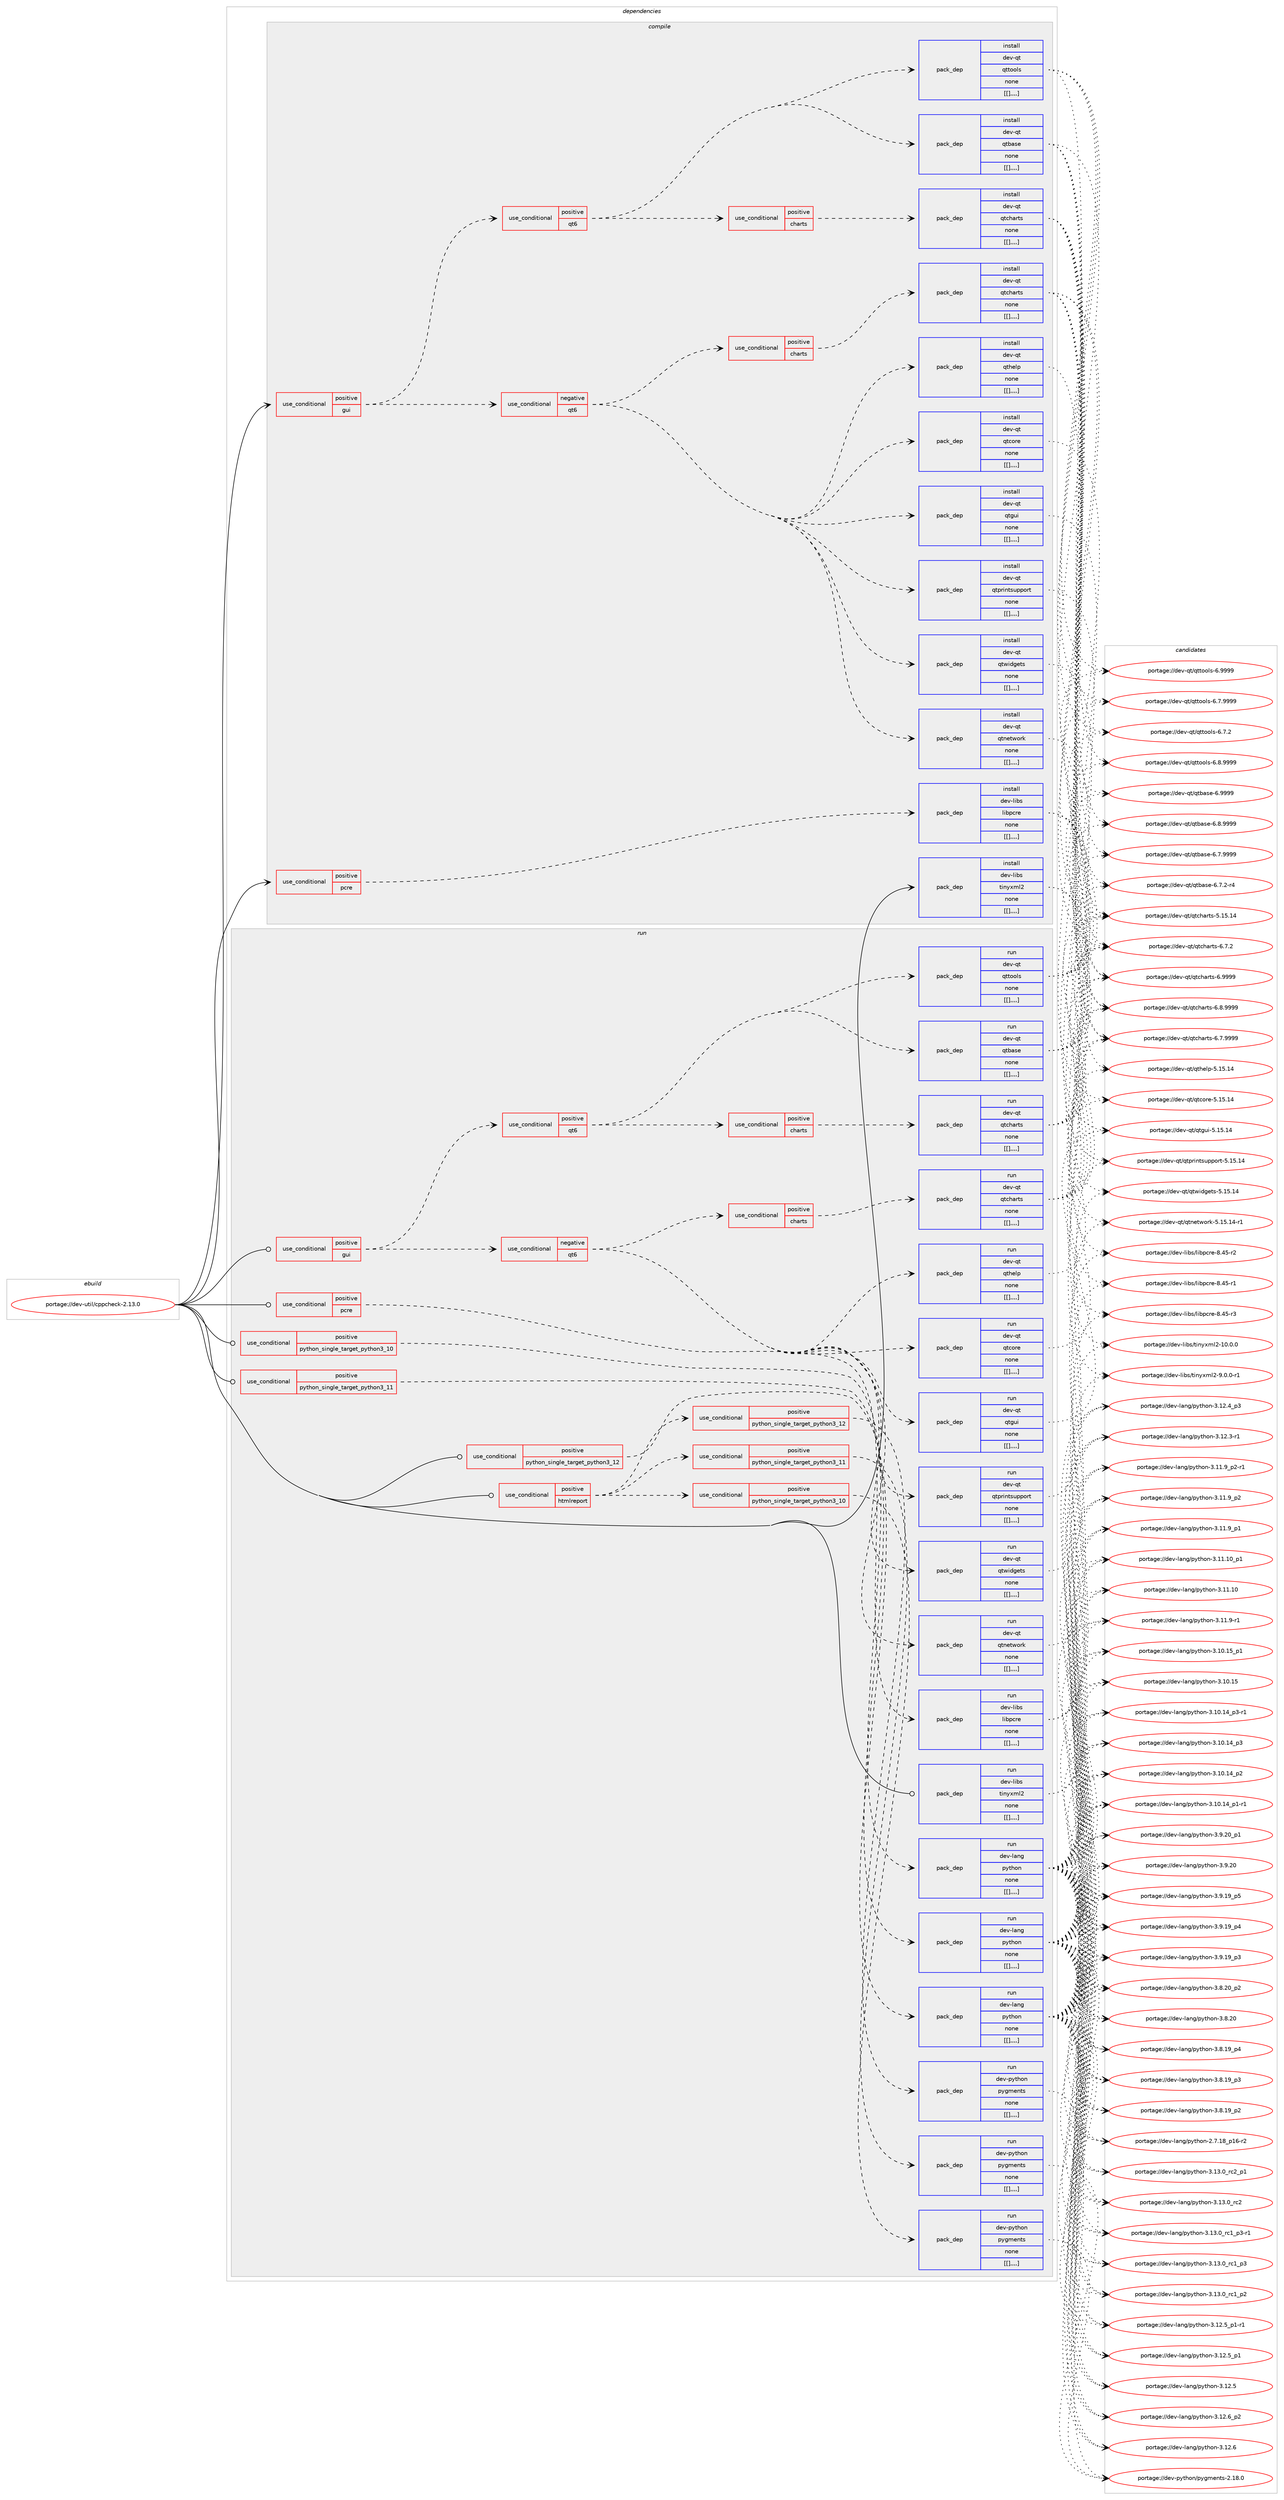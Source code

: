 digraph prolog {

# *************
# Graph options
# *************

newrank=true;
concentrate=true;
compound=true;
graph [rankdir=LR,fontname=Helvetica,fontsize=10,ranksep=1.5];#, ranksep=2.5, nodesep=0.2];
edge  [arrowhead=vee];
node  [fontname=Helvetica,fontsize=10];

# **********
# The ebuild
# **********

subgraph cluster_leftcol {
color=gray;
label=<<i>ebuild</i>>;
id [label="portage://dev-util/cppcheck-2.13.0", color=red, width=4, href="../dev-util/cppcheck-2.13.0.svg"];
}

# ****************
# The dependencies
# ****************

subgraph cluster_midcol {
color=gray;
label=<<i>dependencies</i>>;
subgraph cluster_compile {
fillcolor="#eeeeee";
style=filled;
label=<<i>compile</i>>;
subgraph cond62156 {
dependency217420 [label=<<TABLE BORDER="0" CELLBORDER="1" CELLSPACING="0" CELLPADDING="4"><TR><TD ROWSPAN="3" CELLPADDING="10">use_conditional</TD></TR><TR><TD>positive</TD></TR><TR><TD>gui</TD></TR></TABLE>>, shape=none, color=red];
subgraph cond62157 {
dependency217421 [label=<<TABLE BORDER="0" CELLBORDER="1" CELLSPACING="0" CELLPADDING="4"><TR><TD ROWSPAN="3" CELLPADDING="10">use_conditional</TD></TR><TR><TD>positive</TD></TR><TR><TD>qt6</TD></TR></TABLE>>, shape=none, color=red];
subgraph pack153865 {
dependency217422 [label=<<TABLE BORDER="0" CELLBORDER="1" CELLSPACING="0" CELLPADDING="4" WIDTH="220"><TR><TD ROWSPAN="6" CELLPADDING="30">pack_dep</TD></TR><TR><TD WIDTH="110">install</TD></TR><TR><TD>dev-qt</TD></TR><TR><TD>qtbase</TD></TR><TR><TD>none</TD></TR><TR><TD>[[],,,,]</TD></TR></TABLE>>, shape=none, color=blue];
}
dependency217421:e -> dependency217422:w [weight=20,style="dashed",arrowhead="vee"];
subgraph pack153866 {
dependency217423 [label=<<TABLE BORDER="0" CELLBORDER="1" CELLSPACING="0" CELLPADDING="4" WIDTH="220"><TR><TD ROWSPAN="6" CELLPADDING="30">pack_dep</TD></TR><TR><TD WIDTH="110">install</TD></TR><TR><TD>dev-qt</TD></TR><TR><TD>qttools</TD></TR><TR><TD>none</TD></TR><TR><TD>[[],,,,]</TD></TR></TABLE>>, shape=none, color=blue];
}
dependency217421:e -> dependency217423:w [weight=20,style="dashed",arrowhead="vee"];
subgraph cond62158 {
dependency217424 [label=<<TABLE BORDER="0" CELLBORDER="1" CELLSPACING="0" CELLPADDING="4"><TR><TD ROWSPAN="3" CELLPADDING="10">use_conditional</TD></TR><TR><TD>positive</TD></TR><TR><TD>charts</TD></TR></TABLE>>, shape=none, color=red];
subgraph pack153867 {
dependency217425 [label=<<TABLE BORDER="0" CELLBORDER="1" CELLSPACING="0" CELLPADDING="4" WIDTH="220"><TR><TD ROWSPAN="6" CELLPADDING="30">pack_dep</TD></TR><TR><TD WIDTH="110">install</TD></TR><TR><TD>dev-qt</TD></TR><TR><TD>qtcharts</TD></TR><TR><TD>none</TD></TR><TR><TD>[[],,,,]</TD></TR></TABLE>>, shape=none, color=blue];
}
dependency217424:e -> dependency217425:w [weight=20,style="dashed",arrowhead="vee"];
}
dependency217421:e -> dependency217424:w [weight=20,style="dashed",arrowhead="vee"];
}
dependency217420:e -> dependency217421:w [weight=20,style="dashed",arrowhead="vee"];
subgraph cond62159 {
dependency217426 [label=<<TABLE BORDER="0" CELLBORDER="1" CELLSPACING="0" CELLPADDING="4"><TR><TD ROWSPAN="3" CELLPADDING="10">use_conditional</TD></TR><TR><TD>negative</TD></TR><TR><TD>qt6</TD></TR></TABLE>>, shape=none, color=red];
subgraph pack153868 {
dependency217427 [label=<<TABLE BORDER="0" CELLBORDER="1" CELLSPACING="0" CELLPADDING="4" WIDTH="220"><TR><TD ROWSPAN="6" CELLPADDING="30">pack_dep</TD></TR><TR><TD WIDTH="110">install</TD></TR><TR><TD>dev-qt</TD></TR><TR><TD>qtcore</TD></TR><TR><TD>none</TD></TR><TR><TD>[[],,,,]</TD></TR></TABLE>>, shape=none, color=blue];
}
dependency217426:e -> dependency217427:w [weight=20,style="dashed",arrowhead="vee"];
subgraph pack153869 {
dependency217428 [label=<<TABLE BORDER="0" CELLBORDER="1" CELLSPACING="0" CELLPADDING="4" WIDTH="220"><TR><TD ROWSPAN="6" CELLPADDING="30">pack_dep</TD></TR><TR><TD WIDTH="110">install</TD></TR><TR><TD>dev-qt</TD></TR><TR><TD>qtgui</TD></TR><TR><TD>none</TD></TR><TR><TD>[[],,,,]</TD></TR></TABLE>>, shape=none, color=blue];
}
dependency217426:e -> dependency217428:w [weight=20,style="dashed",arrowhead="vee"];
subgraph pack153870 {
dependency217429 [label=<<TABLE BORDER="0" CELLBORDER="1" CELLSPACING="0" CELLPADDING="4" WIDTH="220"><TR><TD ROWSPAN="6" CELLPADDING="30">pack_dep</TD></TR><TR><TD WIDTH="110">install</TD></TR><TR><TD>dev-qt</TD></TR><TR><TD>qthelp</TD></TR><TR><TD>none</TD></TR><TR><TD>[[],,,,]</TD></TR></TABLE>>, shape=none, color=blue];
}
dependency217426:e -> dependency217429:w [weight=20,style="dashed",arrowhead="vee"];
subgraph pack153871 {
dependency217430 [label=<<TABLE BORDER="0" CELLBORDER="1" CELLSPACING="0" CELLPADDING="4" WIDTH="220"><TR><TD ROWSPAN="6" CELLPADDING="30">pack_dep</TD></TR><TR><TD WIDTH="110">install</TD></TR><TR><TD>dev-qt</TD></TR><TR><TD>qtnetwork</TD></TR><TR><TD>none</TD></TR><TR><TD>[[],,,,]</TD></TR></TABLE>>, shape=none, color=blue];
}
dependency217426:e -> dependency217430:w [weight=20,style="dashed",arrowhead="vee"];
subgraph pack153872 {
dependency217431 [label=<<TABLE BORDER="0" CELLBORDER="1" CELLSPACING="0" CELLPADDING="4" WIDTH="220"><TR><TD ROWSPAN="6" CELLPADDING="30">pack_dep</TD></TR><TR><TD WIDTH="110">install</TD></TR><TR><TD>dev-qt</TD></TR><TR><TD>qtprintsupport</TD></TR><TR><TD>none</TD></TR><TR><TD>[[],,,,]</TD></TR></TABLE>>, shape=none, color=blue];
}
dependency217426:e -> dependency217431:w [weight=20,style="dashed",arrowhead="vee"];
subgraph pack153873 {
dependency217432 [label=<<TABLE BORDER="0" CELLBORDER="1" CELLSPACING="0" CELLPADDING="4" WIDTH="220"><TR><TD ROWSPAN="6" CELLPADDING="30">pack_dep</TD></TR><TR><TD WIDTH="110">install</TD></TR><TR><TD>dev-qt</TD></TR><TR><TD>qtwidgets</TD></TR><TR><TD>none</TD></TR><TR><TD>[[],,,,]</TD></TR></TABLE>>, shape=none, color=blue];
}
dependency217426:e -> dependency217432:w [weight=20,style="dashed",arrowhead="vee"];
subgraph cond62160 {
dependency217433 [label=<<TABLE BORDER="0" CELLBORDER="1" CELLSPACING="0" CELLPADDING="4"><TR><TD ROWSPAN="3" CELLPADDING="10">use_conditional</TD></TR><TR><TD>positive</TD></TR><TR><TD>charts</TD></TR></TABLE>>, shape=none, color=red];
subgraph pack153874 {
dependency217434 [label=<<TABLE BORDER="0" CELLBORDER="1" CELLSPACING="0" CELLPADDING="4" WIDTH="220"><TR><TD ROWSPAN="6" CELLPADDING="30">pack_dep</TD></TR><TR><TD WIDTH="110">install</TD></TR><TR><TD>dev-qt</TD></TR><TR><TD>qtcharts</TD></TR><TR><TD>none</TD></TR><TR><TD>[[],,,,]</TD></TR></TABLE>>, shape=none, color=blue];
}
dependency217433:e -> dependency217434:w [weight=20,style="dashed",arrowhead="vee"];
}
dependency217426:e -> dependency217433:w [weight=20,style="dashed",arrowhead="vee"];
}
dependency217420:e -> dependency217426:w [weight=20,style="dashed",arrowhead="vee"];
}
id:e -> dependency217420:w [weight=20,style="solid",arrowhead="vee"];
subgraph cond62161 {
dependency217435 [label=<<TABLE BORDER="0" CELLBORDER="1" CELLSPACING="0" CELLPADDING="4"><TR><TD ROWSPAN="3" CELLPADDING="10">use_conditional</TD></TR><TR><TD>positive</TD></TR><TR><TD>pcre</TD></TR></TABLE>>, shape=none, color=red];
subgraph pack153875 {
dependency217436 [label=<<TABLE BORDER="0" CELLBORDER="1" CELLSPACING="0" CELLPADDING="4" WIDTH="220"><TR><TD ROWSPAN="6" CELLPADDING="30">pack_dep</TD></TR><TR><TD WIDTH="110">install</TD></TR><TR><TD>dev-libs</TD></TR><TR><TD>libpcre</TD></TR><TR><TD>none</TD></TR><TR><TD>[[],,,,]</TD></TR></TABLE>>, shape=none, color=blue];
}
dependency217435:e -> dependency217436:w [weight=20,style="dashed",arrowhead="vee"];
}
id:e -> dependency217435:w [weight=20,style="solid",arrowhead="vee"];
subgraph pack153876 {
dependency217437 [label=<<TABLE BORDER="0" CELLBORDER="1" CELLSPACING="0" CELLPADDING="4" WIDTH="220"><TR><TD ROWSPAN="6" CELLPADDING="30">pack_dep</TD></TR><TR><TD WIDTH="110">install</TD></TR><TR><TD>dev-libs</TD></TR><TR><TD>tinyxml2</TD></TR><TR><TD>none</TD></TR><TR><TD>[[],,,,]</TD></TR></TABLE>>, shape=none, color=blue];
}
id:e -> dependency217437:w [weight=20,style="solid",arrowhead="vee"];
}
subgraph cluster_compileandrun {
fillcolor="#eeeeee";
style=filled;
label=<<i>compile and run</i>>;
}
subgraph cluster_run {
fillcolor="#eeeeee";
style=filled;
label=<<i>run</i>>;
subgraph cond62162 {
dependency217438 [label=<<TABLE BORDER="0" CELLBORDER="1" CELLSPACING="0" CELLPADDING="4"><TR><TD ROWSPAN="3" CELLPADDING="10">use_conditional</TD></TR><TR><TD>positive</TD></TR><TR><TD>gui</TD></TR></TABLE>>, shape=none, color=red];
subgraph cond62163 {
dependency217439 [label=<<TABLE BORDER="0" CELLBORDER="1" CELLSPACING="0" CELLPADDING="4"><TR><TD ROWSPAN="3" CELLPADDING="10">use_conditional</TD></TR><TR><TD>positive</TD></TR><TR><TD>qt6</TD></TR></TABLE>>, shape=none, color=red];
subgraph pack153877 {
dependency217440 [label=<<TABLE BORDER="0" CELLBORDER="1" CELLSPACING="0" CELLPADDING="4" WIDTH="220"><TR><TD ROWSPAN="6" CELLPADDING="30">pack_dep</TD></TR><TR><TD WIDTH="110">run</TD></TR><TR><TD>dev-qt</TD></TR><TR><TD>qtbase</TD></TR><TR><TD>none</TD></TR><TR><TD>[[],,,,]</TD></TR></TABLE>>, shape=none, color=blue];
}
dependency217439:e -> dependency217440:w [weight=20,style="dashed",arrowhead="vee"];
subgraph pack153878 {
dependency217441 [label=<<TABLE BORDER="0" CELLBORDER="1" CELLSPACING="0" CELLPADDING="4" WIDTH="220"><TR><TD ROWSPAN="6" CELLPADDING="30">pack_dep</TD></TR><TR><TD WIDTH="110">run</TD></TR><TR><TD>dev-qt</TD></TR><TR><TD>qttools</TD></TR><TR><TD>none</TD></TR><TR><TD>[[],,,,]</TD></TR></TABLE>>, shape=none, color=blue];
}
dependency217439:e -> dependency217441:w [weight=20,style="dashed",arrowhead="vee"];
subgraph cond62164 {
dependency217442 [label=<<TABLE BORDER="0" CELLBORDER="1" CELLSPACING="0" CELLPADDING="4"><TR><TD ROWSPAN="3" CELLPADDING="10">use_conditional</TD></TR><TR><TD>positive</TD></TR><TR><TD>charts</TD></TR></TABLE>>, shape=none, color=red];
subgraph pack153879 {
dependency217443 [label=<<TABLE BORDER="0" CELLBORDER="1" CELLSPACING="0" CELLPADDING="4" WIDTH="220"><TR><TD ROWSPAN="6" CELLPADDING="30">pack_dep</TD></TR><TR><TD WIDTH="110">run</TD></TR><TR><TD>dev-qt</TD></TR><TR><TD>qtcharts</TD></TR><TR><TD>none</TD></TR><TR><TD>[[],,,,]</TD></TR></TABLE>>, shape=none, color=blue];
}
dependency217442:e -> dependency217443:w [weight=20,style="dashed",arrowhead="vee"];
}
dependency217439:e -> dependency217442:w [weight=20,style="dashed",arrowhead="vee"];
}
dependency217438:e -> dependency217439:w [weight=20,style="dashed",arrowhead="vee"];
subgraph cond62165 {
dependency217444 [label=<<TABLE BORDER="0" CELLBORDER="1" CELLSPACING="0" CELLPADDING="4"><TR><TD ROWSPAN="3" CELLPADDING="10">use_conditional</TD></TR><TR><TD>negative</TD></TR><TR><TD>qt6</TD></TR></TABLE>>, shape=none, color=red];
subgraph pack153880 {
dependency217445 [label=<<TABLE BORDER="0" CELLBORDER="1" CELLSPACING="0" CELLPADDING="4" WIDTH="220"><TR><TD ROWSPAN="6" CELLPADDING="30">pack_dep</TD></TR><TR><TD WIDTH="110">run</TD></TR><TR><TD>dev-qt</TD></TR><TR><TD>qtcore</TD></TR><TR><TD>none</TD></TR><TR><TD>[[],,,,]</TD></TR></TABLE>>, shape=none, color=blue];
}
dependency217444:e -> dependency217445:w [weight=20,style="dashed",arrowhead="vee"];
subgraph pack153881 {
dependency217446 [label=<<TABLE BORDER="0" CELLBORDER="1" CELLSPACING="0" CELLPADDING="4" WIDTH="220"><TR><TD ROWSPAN="6" CELLPADDING="30">pack_dep</TD></TR><TR><TD WIDTH="110">run</TD></TR><TR><TD>dev-qt</TD></TR><TR><TD>qtgui</TD></TR><TR><TD>none</TD></TR><TR><TD>[[],,,,]</TD></TR></TABLE>>, shape=none, color=blue];
}
dependency217444:e -> dependency217446:w [weight=20,style="dashed",arrowhead="vee"];
subgraph pack153882 {
dependency217447 [label=<<TABLE BORDER="0" CELLBORDER="1" CELLSPACING="0" CELLPADDING="4" WIDTH="220"><TR><TD ROWSPAN="6" CELLPADDING="30">pack_dep</TD></TR><TR><TD WIDTH="110">run</TD></TR><TR><TD>dev-qt</TD></TR><TR><TD>qthelp</TD></TR><TR><TD>none</TD></TR><TR><TD>[[],,,,]</TD></TR></TABLE>>, shape=none, color=blue];
}
dependency217444:e -> dependency217447:w [weight=20,style="dashed",arrowhead="vee"];
subgraph pack153883 {
dependency217448 [label=<<TABLE BORDER="0" CELLBORDER="1" CELLSPACING="0" CELLPADDING="4" WIDTH="220"><TR><TD ROWSPAN="6" CELLPADDING="30">pack_dep</TD></TR><TR><TD WIDTH="110">run</TD></TR><TR><TD>dev-qt</TD></TR><TR><TD>qtnetwork</TD></TR><TR><TD>none</TD></TR><TR><TD>[[],,,,]</TD></TR></TABLE>>, shape=none, color=blue];
}
dependency217444:e -> dependency217448:w [weight=20,style="dashed",arrowhead="vee"];
subgraph pack153884 {
dependency217449 [label=<<TABLE BORDER="0" CELLBORDER="1" CELLSPACING="0" CELLPADDING="4" WIDTH="220"><TR><TD ROWSPAN="6" CELLPADDING="30">pack_dep</TD></TR><TR><TD WIDTH="110">run</TD></TR><TR><TD>dev-qt</TD></TR><TR><TD>qtprintsupport</TD></TR><TR><TD>none</TD></TR><TR><TD>[[],,,,]</TD></TR></TABLE>>, shape=none, color=blue];
}
dependency217444:e -> dependency217449:w [weight=20,style="dashed",arrowhead="vee"];
subgraph pack153885 {
dependency217450 [label=<<TABLE BORDER="0" CELLBORDER="1" CELLSPACING="0" CELLPADDING="4" WIDTH="220"><TR><TD ROWSPAN="6" CELLPADDING="30">pack_dep</TD></TR><TR><TD WIDTH="110">run</TD></TR><TR><TD>dev-qt</TD></TR><TR><TD>qtwidgets</TD></TR><TR><TD>none</TD></TR><TR><TD>[[],,,,]</TD></TR></TABLE>>, shape=none, color=blue];
}
dependency217444:e -> dependency217450:w [weight=20,style="dashed",arrowhead="vee"];
subgraph cond62166 {
dependency217451 [label=<<TABLE BORDER="0" CELLBORDER="1" CELLSPACING="0" CELLPADDING="4"><TR><TD ROWSPAN="3" CELLPADDING="10">use_conditional</TD></TR><TR><TD>positive</TD></TR><TR><TD>charts</TD></TR></TABLE>>, shape=none, color=red];
subgraph pack153886 {
dependency217452 [label=<<TABLE BORDER="0" CELLBORDER="1" CELLSPACING="0" CELLPADDING="4" WIDTH="220"><TR><TD ROWSPAN="6" CELLPADDING="30">pack_dep</TD></TR><TR><TD WIDTH="110">run</TD></TR><TR><TD>dev-qt</TD></TR><TR><TD>qtcharts</TD></TR><TR><TD>none</TD></TR><TR><TD>[[],,,,]</TD></TR></TABLE>>, shape=none, color=blue];
}
dependency217451:e -> dependency217452:w [weight=20,style="dashed",arrowhead="vee"];
}
dependency217444:e -> dependency217451:w [weight=20,style="dashed",arrowhead="vee"];
}
dependency217438:e -> dependency217444:w [weight=20,style="dashed",arrowhead="vee"];
}
id:e -> dependency217438:w [weight=20,style="solid",arrowhead="odot"];
subgraph cond62167 {
dependency217453 [label=<<TABLE BORDER="0" CELLBORDER="1" CELLSPACING="0" CELLPADDING="4"><TR><TD ROWSPAN="3" CELLPADDING="10">use_conditional</TD></TR><TR><TD>positive</TD></TR><TR><TD>htmlreport</TD></TR></TABLE>>, shape=none, color=red];
subgraph cond62168 {
dependency217454 [label=<<TABLE BORDER="0" CELLBORDER="1" CELLSPACING="0" CELLPADDING="4"><TR><TD ROWSPAN="3" CELLPADDING="10">use_conditional</TD></TR><TR><TD>positive</TD></TR><TR><TD>python_single_target_python3_10</TD></TR></TABLE>>, shape=none, color=red];
subgraph pack153887 {
dependency217455 [label=<<TABLE BORDER="0" CELLBORDER="1" CELLSPACING="0" CELLPADDING="4" WIDTH="220"><TR><TD ROWSPAN="6" CELLPADDING="30">pack_dep</TD></TR><TR><TD WIDTH="110">run</TD></TR><TR><TD>dev-python</TD></TR><TR><TD>pygments</TD></TR><TR><TD>none</TD></TR><TR><TD>[[],,,,]</TD></TR></TABLE>>, shape=none, color=blue];
}
dependency217454:e -> dependency217455:w [weight=20,style="dashed",arrowhead="vee"];
}
dependency217453:e -> dependency217454:w [weight=20,style="dashed",arrowhead="vee"];
subgraph cond62169 {
dependency217456 [label=<<TABLE BORDER="0" CELLBORDER="1" CELLSPACING="0" CELLPADDING="4"><TR><TD ROWSPAN="3" CELLPADDING="10">use_conditional</TD></TR><TR><TD>positive</TD></TR><TR><TD>python_single_target_python3_11</TD></TR></TABLE>>, shape=none, color=red];
subgraph pack153888 {
dependency217457 [label=<<TABLE BORDER="0" CELLBORDER="1" CELLSPACING="0" CELLPADDING="4" WIDTH="220"><TR><TD ROWSPAN="6" CELLPADDING="30">pack_dep</TD></TR><TR><TD WIDTH="110">run</TD></TR><TR><TD>dev-python</TD></TR><TR><TD>pygments</TD></TR><TR><TD>none</TD></TR><TR><TD>[[],,,,]</TD></TR></TABLE>>, shape=none, color=blue];
}
dependency217456:e -> dependency217457:w [weight=20,style="dashed",arrowhead="vee"];
}
dependency217453:e -> dependency217456:w [weight=20,style="dashed",arrowhead="vee"];
subgraph cond62170 {
dependency217458 [label=<<TABLE BORDER="0" CELLBORDER="1" CELLSPACING="0" CELLPADDING="4"><TR><TD ROWSPAN="3" CELLPADDING="10">use_conditional</TD></TR><TR><TD>positive</TD></TR><TR><TD>python_single_target_python3_12</TD></TR></TABLE>>, shape=none, color=red];
subgraph pack153889 {
dependency217459 [label=<<TABLE BORDER="0" CELLBORDER="1" CELLSPACING="0" CELLPADDING="4" WIDTH="220"><TR><TD ROWSPAN="6" CELLPADDING="30">pack_dep</TD></TR><TR><TD WIDTH="110">run</TD></TR><TR><TD>dev-python</TD></TR><TR><TD>pygments</TD></TR><TR><TD>none</TD></TR><TR><TD>[[],,,,]</TD></TR></TABLE>>, shape=none, color=blue];
}
dependency217458:e -> dependency217459:w [weight=20,style="dashed",arrowhead="vee"];
}
dependency217453:e -> dependency217458:w [weight=20,style="dashed",arrowhead="vee"];
}
id:e -> dependency217453:w [weight=20,style="solid",arrowhead="odot"];
subgraph cond62171 {
dependency217460 [label=<<TABLE BORDER="0" CELLBORDER="1" CELLSPACING="0" CELLPADDING="4"><TR><TD ROWSPAN="3" CELLPADDING="10">use_conditional</TD></TR><TR><TD>positive</TD></TR><TR><TD>pcre</TD></TR></TABLE>>, shape=none, color=red];
subgraph pack153890 {
dependency217461 [label=<<TABLE BORDER="0" CELLBORDER="1" CELLSPACING="0" CELLPADDING="4" WIDTH="220"><TR><TD ROWSPAN="6" CELLPADDING="30">pack_dep</TD></TR><TR><TD WIDTH="110">run</TD></TR><TR><TD>dev-libs</TD></TR><TR><TD>libpcre</TD></TR><TR><TD>none</TD></TR><TR><TD>[[],,,,]</TD></TR></TABLE>>, shape=none, color=blue];
}
dependency217460:e -> dependency217461:w [weight=20,style="dashed",arrowhead="vee"];
}
id:e -> dependency217460:w [weight=20,style="solid",arrowhead="odot"];
subgraph cond62172 {
dependency217462 [label=<<TABLE BORDER="0" CELLBORDER="1" CELLSPACING="0" CELLPADDING="4"><TR><TD ROWSPAN="3" CELLPADDING="10">use_conditional</TD></TR><TR><TD>positive</TD></TR><TR><TD>python_single_target_python3_10</TD></TR></TABLE>>, shape=none, color=red];
subgraph pack153891 {
dependency217463 [label=<<TABLE BORDER="0" CELLBORDER="1" CELLSPACING="0" CELLPADDING="4" WIDTH="220"><TR><TD ROWSPAN="6" CELLPADDING="30">pack_dep</TD></TR><TR><TD WIDTH="110">run</TD></TR><TR><TD>dev-lang</TD></TR><TR><TD>python</TD></TR><TR><TD>none</TD></TR><TR><TD>[[],,,,]</TD></TR></TABLE>>, shape=none, color=blue];
}
dependency217462:e -> dependency217463:w [weight=20,style="dashed",arrowhead="vee"];
}
id:e -> dependency217462:w [weight=20,style="solid",arrowhead="odot"];
subgraph cond62173 {
dependency217464 [label=<<TABLE BORDER="0" CELLBORDER="1" CELLSPACING="0" CELLPADDING="4"><TR><TD ROWSPAN="3" CELLPADDING="10">use_conditional</TD></TR><TR><TD>positive</TD></TR><TR><TD>python_single_target_python3_11</TD></TR></TABLE>>, shape=none, color=red];
subgraph pack153892 {
dependency217465 [label=<<TABLE BORDER="0" CELLBORDER="1" CELLSPACING="0" CELLPADDING="4" WIDTH="220"><TR><TD ROWSPAN="6" CELLPADDING="30">pack_dep</TD></TR><TR><TD WIDTH="110">run</TD></TR><TR><TD>dev-lang</TD></TR><TR><TD>python</TD></TR><TR><TD>none</TD></TR><TR><TD>[[],,,,]</TD></TR></TABLE>>, shape=none, color=blue];
}
dependency217464:e -> dependency217465:w [weight=20,style="dashed",arrowhead="vee"];
}
id:e -> dependency217464:w [weight=20,style="solid",arrowhead="odot"];
subgraph cond62174 {
dependency217466 [label=<<TABLE BORDER="0" CELLBORDER="1" CELLSPACING="0" CELLPADDING="4"><TR><TD ROWSPAN="3" CELLPADDING="10">use_conditional</TD></TR><TR><TD>positive</TD></TR><TR><TD>python_single_target_python3_12</TD></TR></TABLE>>, shape=none, color=red];
subgraph pack153893 {
dependency217467 [label=<<TABLE BORDER="0" CELLBORDER="1" CELLSPACING="0" CELLPADDING="4" WIDTH="220"><TR><TD ROWSPAN="6" CELLPADDING="30">pack_dep</TD></TR><TR><TD WIDTH="110">run</TD></TR><TR><TD>dev-lang</TD></TR><TR><TD>python</TD></TR><TR><TD>none</TD></TR><TR><TD>[[],,,,]</TD></TR></TABLE>>, shape=none, color=blue];
}
dependency217466:e -> dependency217467:w [weight=20,style="dashed",arrowhead="vee"];
}
id:e -> dependency217466:w [weight=20,style="solid",arrowhead="odot"];
subgraph pack153894 {
dependency217468 [label=<<TABLE BORDER="0" CELLBORDER="1" CELLSPACING="0" CELLPADDING="4" WIDTH="220"><TR><TD ROWSPAN="6" CELLPADDING="30">pack_dep</TD></TR><TR><TD WIDTH="110">run</TD></TR><TR><TD>dev-libs</TD></TR><TR><TD>tinyxml2</TD></TR><TR><TD>none</TD></TR><TR><TD>[[],,,,]</TD></TR></TABLE>>, shape=none, color=blue];
}
id:e -> dependency217468:w [weight=20,style="solid",arrowhead="odot"];
}
}

# **************
# The candidates
# **************

subgraph cluster_choices {
rank=same;
color=gray;
label=<<i>candidates</i>>;

subgraph choice153865 {
color=black;
nodesep=1;
choice1001011184511311647113116989711510145544657575757 [label="portage://dev-qt/qtbase-6.9999", color=red, width=4,href="../dev-qt/qtbase-6.9999.svg"];
choice10010111845113116471131169897115101455446564657575757 [label="portage://dev-qt/qtbase-6.8.9999", color=red, width=4,href="../dev-qt/qtbase-6.8.9999.svg"];
choice10010111845113116471131169897115101455446554657575757 [label="portage://dev-qt/qtbase-6.7.9999", color=red, width=4,href="../dev-qt/qtbase-6.7.9999.svg"];
choice100101118451131164711311698971151014554465546504511452 [label="portage://dev-qt/qtbase-6.7.2-r4", color=red, width=4,href="../dev-qt/qtbase-6.7.2-r4.svg"];
dependency217422:e -> choice1001011184511311647113116989711510145544657575757:w [style=dotted,weight="100"];
dependency217422:e -> choice10010111845113116471131169897115101455446564657575757:w [style=dotted,weight="100"];
dependency217422:e -> choice10010111845113116471131169897115101455446554657575757:w [style=dotted,weight="100"];
dependency217422:e -> choice100101118451131164711311698971151014554465546504511452:w [style=dotted,weight="100"];
}
subgraph choice153866 {
color=black;
nodesep=1;
choice100101118451131164711311611611111110811545544657575757 [label="portage://dev-qt/qttools-6.9999", color=red, width=4,href="../dev-qt/qttools-6.9999.svg"];
choice1001011184511311647113116116111111108115455446564657575757 [label="portage://dev-qt/qttools-6.8.9999", color=red, width=4,href="../dev-qt/qttools-6.8.9999.svg"];
choice1001011184511311647113116116111111108115455446554657575757 [label="portage://dev-qt/qttools-6.7.9999", color=red, width=4,href="../dev-qt/qttools-6.7.9999.svg"];
choice1001011184511311647113116116111111108115455446554650 [label="portage://dev-qt/qttools-6.7.2", color=red, width=4,href="../dev-qt/qttools-6.7.2.svg"];
dependency217423:e -> choice100101118451131164711311611611111110811545544657575757:w [style=dotted,weight="100"];
dependency217423:e -> choice1001011184511311647113116116111111108115455446564657575757:w [style=dotted,weight="100"];
dependency217423:e -> choice1001011184511311647113116116111111108115455446554657575757:w [style=dotted,weight="100"];
dependency217423:e -> choice1001011184511311647113116116111111108115455446554650:w [style=dotted,weight="100"];
}
subgraph choice153867 {
color=black;
nodesep=1;
choice1001011184511311647113116991049711411611545544657575757 [label="portage://dev-qt/qtcharts-6.9999", color=red, width=4,href="../dev-qt/qtcharts-6.9999.svg"];
choice10010111845113116471131169910497114116115455446564657575757 [label="portage://dev-qt/qtcharts-6.8.9999", color=red, width=4,href="../dev-qt/qtcharts-6.8.9999.svg"];
choice10010111845113116471131169910497114116115455446554657575757 [label="portage://dev-qt/qtcharts-6.7.9999", color=red, width=4,href="../dev-qt/qtcharts-6.7.9999.svg"];
choice10010111845113116471131169910497114116115455446554650 [label="portage://dev-qt/qtcharts-6.7.2", color=red, width=4,href="../dev-qt/qtcharts-6.7.2.svg"];
choice100101118451131164711311699104971141161154553464953464952 [label="portage://dev-qt/qtcharts-5.15.14", color=red, width=4,href="../dev-qt/qtcharts-5.15.14.svg"];
dependency217425:e -> choice1001011184511311647113116991049711411611545544657575757:w [style=dotted,weight="100"];
dependency217425:e -> choice10010111845113116471131169910497114116115455446564657575757:w [style=dotted,weight="100"];
dependency217425:e -> choice10010111845113116471131169910497114116115455446554657575757:w [style=dotted,weight="100"];
dependency217425:e -> choice10010111845113116471131169910497114116115455446554650:w [style=dotted,weight="100"];
dependency217425:e -> choice100101118451131164711311699104971141161154553464953464952:w [style=dotted,weight="100"];
}
subgraph choice153868 {
color=black;
nodesep=1;
choice1001011184511311647113116991111141014553464953464952 [label="portage://dev-qt/qtcore-5.15.14", color=red, width=4,href="../dev-qt/qtcore-5.15.14.svg"];
dependency217427:e -> choice1001011184511311647113116991111141014553464953464952:w [style=dotted,weight="100"];
}
subgraph choice153869 {
color=black;
nodesep=1;
choice10010111845113116471131161031171054553464953464952 [label="portage://dev-qt/qtgui-5.15.14", color=red, width=4,href="../dev-qt/qtgui-5.15.14.svg"];
dependency217428:e -> choice10010111845113116471131161031171054553464953464952:w [style=dotted,weight="100"];
}
subgraph choice153870 {
color=black;
nodesep=1;
choice10010111845113116471131161041011081124553464953464952 [label="portage://dev-qt/qthelp-5.15.14", color=red, width=4,href="../dev-qt/qthelp-5.15.14.svg"];
dependency217429:e -> choice10010111845113116471131161041011081124553464953464952:w [style=dotted,weight="100"];
}
subgraph choice153871 {
color=black;
nodesep=1;
choice100101118451131164711311611010111611911111410745534649534649524511449 [label="portage://dev-qt/qtnetwork-5.15.14-r1", color=red, width=4,href="../dev-qt/qtnetwork-5.15.14-r1.svg"];
dependency217430:e -> choice100101118451131164711311611010111611911111410745534649534649524511449:w [style=dotted,weight="100"];
}
subgraph choice153872 {
color=black;
nodesep=1;
choice10010111845113116471131161121141051101161151171121121111141164553464953464952 [label="portage://dev-qt/qtprintsupport-5.15.14", color=red, width=4,href="../dev-qt/qtprintsupport-5.15.14.svg"];
dependency217431:e -> choice10010111845113116471131161121141051101161151171121121111141164553464953464952:w [style=dotted,weight="100"];
}
subgraph choice153873 {
color=black;
nodesep=1;
choice10010111845113116471131161191051001031011161154553464953464952 [label="portage://dev-qt/qtwidgets-5.15.14", color=red, width=4,href="../dev-qt/qtwidgets-5.15.14.svg"];
dependency217432:e -> choice10010111845113116471131161191051001031011161154553464953464952:w [style=dotted,weight="100"];
}
subgraph choice153874 {
color=black;
nodesep=1;
choice1001011184511311647113116991049711411611545544657575757 [label="portage://dev-qt/qtcharts-6.9999", color=red, width=4,href="../dev-qt/qtcharts-6.9999.svg"];
choice10010111845113116471131169910497114116115455446564657575757 [label="portage://dev-qt/qtcharts-6.8.9999", color=red, width=4,href="../dev-qt/qtcharts-6.8.9999.svg"];
choice10010111845113116471131169910497114116115455446554657575757 [label="portage://dev-qt/qtcharts-6.7.9999", color=red, width=4,href="../dev-qt/qtcharts-6.7.9999.svg"];
choice10010111845113116471131169910497114116115455446554650 [label="portage://dev-qt/qtcharts-6.7.2", color=red, width=4,href="../dev-qt/qtcharts-6.7.2.svg"];
choice100101118451131164711311699104971141161154553464953464952 [label="portage://dev-qt/qtcharts-5.15.14", color=red, width=4,href="../dev-qt/qtcharts-5.15.14.svg"];
dependency217434:e -> choice1001011184511311647113116991049711411611545544657575757:w [style=dotted,weight="100"];
dependency217434:e -> choice10010111845113116471131169910497114116115455446564657575757:w [style=dotted,weight="100"];
dependency217434:e -> choice10010111845113116471131169910497114116115455446554657575757:w [style=dotted,weight="100"];
dependency217434:e -> choice10010111845113116471131169910497114116115455446554650:w [style=dotted,weight="100"];
dependency217434:e -> choice100101118451131164711311699104971141161154553464953464952:w [style=dotted,weight="100"];
}
subgraph choice153875 {
color=black;
nodesep=1;
choice100101118451081059811547108105981129911410145564652534511451 [label="portage://dev-libs/libpcre-8.45-r3", color=red, width=4,href="../dev-libs/libpcre-8.45-r3.svg"];
choice100101118451081059811547108105981129911410145564652534511450 [label="portage://dev-libs/libpcre-8.45-r2", color=red, width=4,href="../dev-libs/libpcre-8.45-r2.svg"];
choice100101118451081059811547108105981129911410145564652534511449 [label="portage://dev-libs/libpcre-8.45-r1", color=red, width=4,href="../dev-libs/libpcre-8.45-r1.svg"];
dependency217436:e -> choice100101118451081059811547108105981129911410145564652534511451:w [style=dotted,weight="100"];
dependency217436:e -> choice100101118451081059811547108105981129911410145564652534511450:w [style=dotted,weight="100"];
dependency217436:e -> choice100101118451081059811547108105981129911410145564652534511449:w [style=dotted,weight="100"];
}
subgraph choice153876 {
color=black;
nodesep=1;
choice1001011184510810598115471161051101211201091085045494846484648 [label="portage://dev-libs/tinyxml2-10.0.0", color=red, width=4,href="../dev-libs/tinyxml2-10.0.0.svg"];
choice100101118451081059811547116105110121120109108504557464846484511449 [label="portage://dev-libs/tinyxml2-9.0.0-r1", color=red, width=4,href="../dev-libs/tinyxml2-9.0.0-r1.svg"];
dependency217437:e -> choice1001011184510810598115471161051101211201091085045494846484648:w [style=dotted,weight="100"];
dependency217437:e -> choice100101118451081059811547116105110121120109108504557464846484511449:w [style=dotted,weight="100"];
}
subgraph choice153877 {
color=black;
nodesep=1;
choice1001011184511311647113116989711510145544657575757 [label="portage://dev-qt/qtbase-6.9999", color=red, width=4,href="../dev-qt/qtbase-6.9999.svg"];
choice10010111845113116471131169897115101455446564657575757 [label="portage://dev-qt/qtbase-6.8.9999", color=red, width=4,href="../dev-qt/qtbase-6.8.9999.svg"];
choice10010111845113116471131169897115101455446554657575757 [label="portage://dev-qt/qtbase-6.7.9999", color=red, width=4,href="../dev-qt/qtbase-6.7.9999.svg"];
choice100101118451131164711311698971151014554465546504511452 [label="portage://dev-qt/qtbase-6.7.2-r4", color=red, width=4,href="../dev-qt/qtbase-6.7.2-r4.svg"];
dependency217440:e -> choice1001011184511311647113116989711510145544657575757:w [style=dotted,weight="100"];
dependency217440:e -> choice10010111845113116471131169897115101455446564657575757:w [style=dotted,weight="100"];
dependency217440:e -> choice10010111845113116471131169897115101455446554657575757:w [style=dotted,weight="100"];
dependency217440:e -> choice100101118451131164711311698971151014554465546504511452:w [style=dotted,weight="100"];
}
subgraph choice153878 {
color=black;
nodesep=1;
choice100101118451131164711311611611111110811545544657575757 [label="portage://dev-qt/qttools-6.9999", color=red, width=4,href="../dev-qt/qttools-6.9999.svg"];
choice1001011184511311647113116116111111108115455446564657575757 [label="portage://dev-qt/qttools-6.8.9999", color=red, width=4,href="../dev-qt/qttools-6.8.9999.svg"];
choice1001011184511311647113116116111111108115455446554657575757 [label="portage://dev-qt/qttools-6.7.9999", color=red, width=4,href="../dev-qt/qttools-6.7.9999.svg"];
choice1001011184511311647113116116111111108115455446554650 [label="portage://dev-qt/qttools-6.7.2", color=red, width=4,href="../dev-qt/qttools-6.7.2.svg"];
dependency217441:e -> choice100101118451131164711311611611111110811545544657575757:w [style=dotted,weight="100"];
dependency217441:e -> choice1001011184511311647113116116111111108115455446564657575757:w [style=dotted,weight="100"];
dependency217441:e -> choice1001011184511311647113116116111111108115455446554657575757:w [style=dotted,weight="100"];
dependency217441:e -> choice1001011184511311647113116116111111108115455446554650:w [style=dotted,weight="100"];
}
subgraph choice153879 {
color=black;
nodesep=1;
choice1001011184511311647113116991049711411611545544657575757 [label="portage://dev-qt/qtcharts-6.9999", color=red, width=4,href="../dev-qt/qtcharts-6.9999.svg"];
choice10010111845113116471131169910497114116115455446564657575757 [label="portage://dev-qt/qtcharts-6.8.9999", color=red, width=4,href="../dev-qt/qtcharts-6.8.9999.svg"];
choice10010111845113116471131169910497114116115455446554657575757 [label="portage://dev-qt/qtcharts-6.7.9999", color=red, width=4,href="../dev-qt/qtcharts-6.7.9999.svg"];
choice10010111845113116471131169910497114116115455446554650 [label="portage://dev-qt/qtcharts-6.7.2", color=red, width=4,href="../dev-qt/qtcharts-6.7.2.svg"];
choice100101118451131164711311699104971141161154553464953464952 [label="portage://dev-qt/qtcharts-5.15.14", color=red, width=4,href="../dev-qt/qtcharts-5.15.14.svg"];
dependency217443:e -> choice1001011184511311647113116991049711411611545544657575757:w [style=dotted,weight="100"];
dependency217443:e -> choice10010111845113116471131169910497114116115455446564657575757:w [style=dotted,weight="100"];
dependency217443:e -> choice10010111845113116471131169910497114116115455446554657575757:w [style=dotted,weight="100"];
dependency217443:e -> choice10010111845113116471131169910497114116115455446554650:w [style=dotted,weight="100"];
dependency217443:e -> choice100101118451131164711311699104971141161154553464953464952:w [style=dotted,weight="100"];
}
subgraph choice153880 {
color=black;
nodesep=1;
choice1001011184511311647113116991111141014553464953464952 [label="portage://dev-qt/qtcore-5.15.14", color=red, width=4,href="../dev-qt/qtcore-5.15.14.svg"];
dependency217445:e -> choice1001011184511311647113116991111141014553464953464952:w [style=dotted,weight="100"];
}
subgraph choice153881 {
color=black;
nodesep=1;
choice10010111845113116471131161031171054553464953464952 [label="portage://dev-qt/qtgui-5.15.14", color=red, width=4,href="../dev-qt/qtgui-5.15.14.svg"];
dependency217446:e -> choice10010111845113116471131161031171054553464953464952:w [style=dotted,weight="100"];
}
subgraph choice153882 {
color=black;
nodesep=1;
choice10010111845113116471131161041011081124553464953464952 [label="portage://dev-qt/qthelp-5.15.14", color=red, width=4,href="../dev-qt/qthelp-5.15.14.svg"];
dependency217447:e -> choice10010111845113116471131161041011081124553464953464952:w [style=dotted,weight="100"];
}
subgraph choice153883 {
color=black;
nodesep=1;
choice100101118451131164711311611010111611911111410745534649534649524511449 [label="portage://dev-qt/qtnetwork-5.15.14-r1", color=red, width=4,href="../dev-qt/qtnetwork-5.15.14-r1.svg"];
dependency217448:e -> choice100101118451131164711311611010111611911111410745534649534649524511449:w [style=dotted,weight="100"];
}
subgraph choice153884 {
color=black;
nodesep=1;
choice10010111845113116471131161121141051101161151171121121111141164553464953464952 [label="portage://dev-qt/qtprintsupport-5.15.14", color=red, width=4,href="../dev-qt/qtprintsupport-5.15.14.svg"];
dependency217449:e -> choice10010111845113116471131161121141051101161151171121121111141164553464953464952:w [style=dotted,weight="100"];
}
subgraph choice153885 {
color=black;
nodesep=1;
choice10010111845113116471131161191051001031011161154553464953464952 [label="portage://dev-qt/qtwidgets-5.15.14", color=red, width=4,href="../dev-qt/qtwidgets-5.15.14.svg"];
dependency217450:e -> choice10010111845113116471131161191051001031011161154553464953464952:w [style=dotted,weight="100"];
}
subgraph choice153886 {
color=black;
nodesep=1;
choice1001011184511311647113116991049711411611545544657575757 [label="portage://dev-qt/qtcharts-6.9999", color=red, width=4,href="../dev-qt/qtcharts-6.9999.svg"];
choice10010111845113116471131169910497114116115455446564657575757 [label="portage://dev-qt/qtcharts-6.8.9999", color=red, width=4,href="../dev-qt/qtcharts-6.8.9999.svg"];
choice10010111845113116471131169910497114116115455446554657575757 [label="portage://dev-qt/qtcharts-6.7.9999", color=red, width=4,href="../dev-qt/qtcharts-6.7.9999.svg"];
choice10010111845113116471131169910497114116115455446554650 [label="portage://dev-qt/qtcharts-6.7.2", color=red, width=4,href="../dev-qt/qtcharts-6.7.2.svg"];
choice100101118451131164711311699104971141161154553464953464952 [label="portage://dev-qt/qtcharts-5.15.14", color=red, width=4,href="../dev-qt/qtcharts-5.15.14.svg"];
dependency217452:e -> choice1001011184511311647113116991049711411611545544657575757:w [style=dotted,weight="100"];
dependency217452:e -> choice10010111845113116471131169910497114116115455446564657575757:w [style=dotted,weight="100"];
dependency217452:e -> choice10010111845113116471131169910497114116115455446554657575757:w [style=dotted,weight="100"];
dependency217452:e -> choice10010111845113116471131169910497114116115455446554650:w [style=dotted,weight="100"];
dependency217452:e -> choice100101118451131164711311699104971141161154553464953464952:w [style=dotted,weight="100"];
}
subgraph choice153887 {
color=black;
nodesep=1;
choice100101118451121211161041111104711212110310910111011611545504649564648 [label="portage://dev-python/pygments-2.18.0", color=red, width=4,href="../dev-python/pygments-2.18.0.svg"];
dependency217455:e -> choice100101118451121211161041111104711212110310910111011611545504649564648:w [style=dotted,weight="100"];
}
subgraph choice153888 {
color=black;
nodesep=1;
choice100101118451121211161041111104711212110310910111011611545504649564648 [label="portage://dev-python/pygments-2.18.0", color=red, width=4,href="../dev-python/pygments-2.18.0.svg"];
dependency217457:e -> choice100101118451121211161041111104711212110310910111011611545504649564648:w [style=dotted,weight="100"];
}
subgraph choice153889 {
color=black;
nodesep=1;
choice100101118451121211161041111104711212110310910111011611545504649564648 [label="portage://dev-python/pygments-2.18.0", color=red, width=4,href="../dev-python/pygments-2.18.0.svg"];
dependency217459:e -> choice100101118451121211161041111104711212110310910111011611545504649564648:w [style=dotted,weight="100"];
}
subgraph choice153890 {
color=black;
nodesep=1;
choice100101118451081059811547108105981129911410145564652534511451 [label="portage://dev-libs/libpcre-8.45-r3", color=red, width=4,href="../dev-libs/libpcre-8.45-r3.svg"];
choice100101118451081059811547108105981129911410145564652534511450 [label="portage://dev-libs/libpcre-8.45-r2", color=red, width=4,href="../dev-libs/libpcre-8.45-r2.svg"];
choice100101118451081059811547108105981129911410145564652534511449 [label="portage://dev-libs/libpcre-8.45-r1", color=red, width=4,href="../dev-libs/libpcre-8.45-r1.svg"];
dependency217461:e -> choice100101118451081059811547108105981129911410145564652534511451:w [style=dotted,weight="100"];
dependency217461:e -> choice100101118451081059811547108105981129911410145564652534511450:w [style=dotted,weight="100"];
dependency217461:e -> choice100101118451081059811547108105981129911410145564652534511449:w [style=dotted,weight="100"];
}
subgraph choice153891 {
color=black;
nodesep=1;
choice100101118451089711010347112121116104111110455146495146489511499509511249 [label="portage://dev-lang/python-3.13.0_rc2_p1", color=red, width=4,href="../dev-lang/python-3.13.0_rc2_p1.svg"];
choice10010111845108971101034711212111610411111045514649514648951149950 [label="portage://dev-lang/python-3.13.0_rc2", color=red, width=4,href="../dev-lang/python-3.13.0_rc2.svg"];
choice1001011184510897110103471121211161041111104551464951464895114994995112514511449 [label="portage://dev-lang/python-3.13.0_rc1_p3-r1", color=red, width=4,href="../dev-lang/python-3.13.0_rc1_p3-r1.svg"];
choice100101118451089711010347112121116104111110455146495146489511499499511251 [label="portage://dev-lang/python-3.13.0_rc1_p3", color=red, width=4,href="../dev-lang/python-3.13.0_rc1_p3.svg"];
choice100101118451089711010347112121116104111110455146495146489511499499511250 [label="portage://dev-lang/python-3.13.0_rc1_p2", color=red, width=4,href="../dev-lang/python-3.13.0_rc1_p2.svg"];
choice100101118451089711010347112121116104111110455146495046549511250 [label="portage://dev-lang/python-3.12.6_p2", color=red, width=4,href="../dev-lang/python-3.12.6_p2.svg"];
choice10010111845108971101034711212111610411111045514649504654 [label="portage://dev-lang/python-3.12.6", color=red, width=4,href="../dev-lang/python-3.12.6.svg"];
choice1001011184510897110103471121211161041111104551464950465395112494511449 [label="portage://dev-lang/python-3.12.5_p1-r1", color=red, width=4,href="../dev-lang/python-3.12.5_p1-r1.svg"];
choice100101118451089711010347112121116104111110455146495046539511249 [label="portage://dev-lang/python-3.12.5_p1", color=red, width=4,href="../dev-lang/python-3.12.5_p1.svg"];
choice10010111845108971101034711212111610411111045514649504653 [label="portage://dev-lang/python-3.12.5", color=red, width=4,href="../dev-lang/python-3.12.5.svg"];
choice100101118451089711010347112121116104111110455146495046529511251 [label="portage://dev-lang/python-3.12.4_p3", color=red, width=4,href="../dev-lang/python-3.12.4_p3.svg"];
choice100101118451089711010347112121116104111110455146495046514511449 [label="portage://dev-lang/python-3.12.3-r1", color=red, width=4,href="../dev-lang/python-3.12.3-r1.svg"];
choice10010111845108971101034711212111610411111045514649494649489511249 [label="portage://dev-lang/python-3.11.10_p1", color=red, width=4,href="../dev-lang/python-3.11.10_p1.svg"];
choice1001011184510897110103471121211161041111104551464949464948 [label="portage://dev-lang/python-3.11.10", color=red, width=4,href="../dev-lang/python-3.11.10.svg"];
choice1001011184510897110103471121211161041111104551464949465795112504511449 [label="portage://dev-lang/python-3.11.9_p2-r1", color=red, width=4,href="../dev-lang/python-3.11.9_p2-r1.svg"];
choice100101118451089711010347112121116104111110455146494946579511250 [label="portage://dev-lang/python-3.11.9_p2", color=red, width=4,href="../dev-lang/python-3.11.9_p2.svg"];
choice100101118451089711010347112121116104111110455146494946579511249 [label="portage://dev-lang/python-3.11.9_p1", color=red, width=4,href="../dev-lang/python-3.11.9_p1.svg"];
choice100101118451089711010347112121116104111110455146494946574511449 [label="portage://dev-lang/python-3.11.9-r1", color=red, width=4,href="../dev-lang/python-3.11.9-r1.svg"];
choice10010111845108971101034711212111610411111045514649484649539511249 [label="portage://dev-lang/python-3.10.15_p1", color=red, width=4,href="../dev-lang/python-3.10.15_p1.svg"];
choice1001011184510897110103471121211161041111104551464948464953 [label="portage://dev-lang/python-3.10.15", color=red, width=4,href="../dev-lang/python-3.10.15.svg"];
choice100101118451089711010347112121116104111110455146494846495295112514511449 [label="portage://dev-lang/python-3.10.14_p3-r1", color=red, width=4,href="../dev-lang/python-3.10.14_p3-r1.svg"];
choice10010111845108971101034711212111610411111045514649484649529511251 [label="portage://dev-lang/python-3.10.14_p3", color=red, width=4,href="../dev-lang/python-3.10.14_p3.svg"];
choice10010111845108971101034711212111610411111045514649484649529511250 [label="portage://dev-lang/python-3.10.14_p2", color=red, width=4,href="../dev-lang/python-3.10.14_p2.svg"];
choice100101118451089711010347112121116104111110455146494846495295112494511449 [label="portage://dev-lang/python-3.10.14_p1-r1", color=red, width=4,href="../dev-lang/python-3.10.14_p1-r1.svg"];
choice100101118451089711010347112121116104111110455146574650489511249 [label="portage://dev-lang/python-3.9.20_p1", color=red, width=4,href="../dev-lang/python-3.9.20_p1.svg"];
choice10010111845108971101034711212111610411111045514657465048 [label="portage://dev-lang/python-3.9.20", color=red, width=4,href="../dev-lang/python-3.9.20.svg"];
choice100101118451089711010347112121116104111110455146574649579511253 [label="portage://dev-lang/python-3.9.19_p5", color=red, width=4,href="../dev-lang/python-3.9.19_p5.svg"];
choice100101118451089711010347112121116104111110455146574649579511252 [label="portage://dev-lang/python-3.9.19_p4", color=red, width=4,href="../dev-lang/python-3.9.19_p4.svg"];
choice100101118451089711010347112121116104111110455146574649579511251 [label="portage://dev-lang/python-3.9.19_p3", color=red, width=4,href="../dev-lang/python-3.9.19_p3.svg"];
choice100101118451089711010347112121116104111110455146564650489511250 [label="portage://dev-lang/python-3.8.20_p2", color=red, width=4,href="../dev-lang/python-3.8.20_p2.svg"];
choice10010111845108971101034711212111610411111045514656465048 [label="portage://dev-lang/python-3.8.20", color=red, width=4,href="../dev-lang/python-3.8.20.svg"];
choice100101118451089711010347112121116104111110455146564649579511252 [label="portage://dev-lang/python-3.8.19_p4", color=red, width=4,href="../dev-lang/python-3.8.19_p4.svg"];
choice100101118451089711010347112121116104111110455146564649579511251 [label="portage://dev-lang/python-3.8.19_p3", color=red, width=4,href="../dev-lang/python-3.8.19_p3.svg"];
choice100101118451089711010347112121116104111110455146564649579511250 [label="portage://dev-lang/python-3.8.19_p2", color=red, width=4,href="../dev-lang/python-3.8.19_p2.svg"];
choice100101118451089711010347112121116104111110455046554649569511249544511450 [label="portage://dev-lang/python-2.7.18_p16-r2", color=red, width=4,href="../dev-lang/python-2.7.18_p16-r2.svg"];
dependency217463:e -> choice100101118451089711010347112121116104111110455146495146489511499509511249:w [style=dotted,weight="100"];
dependency217463:e -> choice10010111845108971101034711212111610411111045514649514648951149950:w [style=dotted,weight="100"];
dependency217463:e -> choice1001011184510897110103471121211161041111104551464951464895114994995112514511449:w [style=dotted,weight="100"];
dependency217463:e -> choice100101118451089711010347112121116104111110455146495146489511499499511251:w [style=dotted,weight="100"];
dependency217463:e -> choice100101118451089711010347112121116104111110455146495146489511499499511250:w [style=dotted,weight="100"];
dependency217463:e -> choice100101118451089711010347112121116104111110455146495046549511250:w [style=dotted,weight="100"];
dependency217463:e -> choice10010111845108971101034711212111610411111045514649504654:w [style=dotted,weight="100"];
dependency217463:e -> choice1001011184510897110103471121211161041111104551464950465395112494511449:w [style=dotted,weight="100"];
dependency217463:e -> choice100101118451089711010347112121116104111110455146495046539511249:w [style=dotted,weight="100"];
dependency217463:e -> choice10010111845108971101034711212111610411111045514649504653:w [style=dotted,weight="100"];
dependency217463:e -> choice100101118451089711010347112121116104111110455146495046529511251:w [style=dotted,weight="100"];
dependency217463:e -> choice100101118451089711010347112121116104111110455146495046514511449:w [style=dotted,weight="100"];
dependency217463:e -> choice10010111845108971101034711212111610411111045514649494649489511249:w [style=dotted,weight="100"];
dependency217463:e -> choice1001011184510897110103471121211161041111104551464949464948:w [style=dotted,weight="100"];
dependency217463:e -> choice1001011184510897110103471121211161041111104551464949465795112504511449:w [style=dotted,weight="100"];
dependency217463:e -> choice100101118451089711010347112121116104111110455146494946579511250:w [style=dotted,weight="100"];
dependency217463:e -> choice100101118451089711010347112121116104111110455146494946579511249:w [style=dotted,weight="100"];
dependency217463:e -> choice100101118451089711010347112121116104111110455146494946574511449:w [style=dotted,weight="100"];
dependency217463:e -> choice10010111845108971101034711212111610411111045514649484649539511249:w [style=dotted,weight="100"];
dependency217463:e -> choice1001011184510897110103471121211161041111104551464948464953:w [style=dotted,weight="100"];
dependency217463:e -> choice100101118451089711010347112121116104111110455146494846495295112514511449:w [style=dotted,weight="100"];
dependency217463:e -> choice10010111845108971101034711212111610411111045514649484649529511251:w [style=dotted,weight="100"];
dependency217463:e -> choice10010111845108971101034711212111610411111045514649484649529511250:w [style=dotted,weight="100"];
dependency217463:e -> choice100101118451089711010347112121116104111110455146494846495295112494511449:w [style=dotted,weight="100"];
dependency217463:e -> choice100101118451089711010347112121116104111110455146574650489511249:w [style=dotted,weight="100"];
dependency217463:e -> choice10010111845108971101034711212111610411111045514657465048:w [style=dotted,weight="100"];
dependency217463:e -> choice100101118451089711010347112121116104111110455146574649579511253:w [style=dotted,weight="100"];
dependency217463:e -> choice100101118451089711010347112121116104111110455146574649579511252:w [style=dotted,weight="100"];
dependency217463:e -> choice100101118451089711010347112121116104111110455146574649579511251:w [style=dotted,weight="100"];
dependency217463:e -> choice100101118451089711010347112121116104111110455146564650489511250:w [style=dotted,weight="100"];
dependency217463:e -> choice10010111845108971101034711212111610411111045514656465048:w [style=dotted,weight="100"];
dependency217463:e -> choice100101118451089711010347112121116104111110455146564649579511252:w [style=dotted,weight="100"];
dependency217463:e -> choice100101118451089711010347112121116104111110455146564649579511251:w [style=dotted,weight="100"];
dependency217463:e -> choice100101118451089711010347112121116104111110455146564649579511250:w [style=dotted,weight="100"];
dependency217463:e -> choice100101118451089711010347112121116104111110455046554649569511249544511450:w [style=dotted,weight="100"];
}
subgraph choice153892 {
color=black;
nodesep=1;
choice100101118451089711010347112121116104111110455146495146489511499509511249 [label="portage://dev-lang/python-3.13.0_rc2_p1", color=red, width=4,href="../dev-lang/python-3.13.0_rc2_p1.svg"];
choice10010111845108971101034711212111610411111045514649514648951149950 [label="portage://dev-lang/python-3.13.0_rc2", color=red, width=4,href="../dev-lang/python-3.13.0_rc2.svg"];
choice1001011184510897110103471121211161041111104551464951464895114994995112514511449 [label="portage://dev-lang/python-3.13.0_rc1_p3-r1", color=red, width=4,href="../dev-lang/python-3.13.0_rc1_p3-r1.svg"];
choice100101118451089711010347112121116104111110455146495146489511499499511251 [label="portage://dev-lang/python-3.13.0_rc1_p3", color=red, width=4,href="../dev-lang/python-3.13.0_rc1_p3.svg"];
choice100101118451089711010347112121116104111110455146495146489511499499511250 [label="portage://dev-lang/python-3.13.0_rc1_p2", color=red, width=4,href="../dev-lang/python-3.13.0_rc1_p2.svg"];
choice100101118451089711010347112121116104111110455146495046549511250 [label="portage://dev-lang/python-3.12.6_p2", color=red, width=4,href="../dev-lang/python-3.12.6_p2.svg"];
choice10010111845108971101034711212111610411111045514649504654 [label="portage://dev-lang/python-3.12.6", color=red, width=4,href="../dev-lang/python-3.12.6.svg"];
choice1001011184510897110103471121211161041111104551464950465395112494511449 [label="portage://dev-lang/python-3.12.5_p1-r1", color=red, width=4,href="../dev-lang/python-3.12.5_p1-r1.svg"];
choice100101118451089711010347112121116104111110455146495046539511249 [label="portage://dev-lang/python-3.12.5_p1", color=red, width=4,href="../dev-lang/python-3.12.5_p1.svg"];
choice10010111845108971101034711212111610411111045514649504653 [label="portage://dev-lang/python-3.12.5", color=red, width=4,href="../dev-lang/python-3.12.5.svg"];
choice100101118451089711010347112121116104111110455146495046529511251 [label="portage://dev-lang/python-3.12.4_p3", color=red, width=4,href="../dev-lang/python-3.12.4_p3.svg"];
choice100101118451089711010347112121116104111110455146495046514511449 [label="portage://dev-lang/python-3.12.3-r1", color=red, width=4,href="../dev-lang/python-3.12.3-r1.svg"];
choice10010111845108971101034711212111610411111045514649494649489511249 [label="portage://dev-lang/python-3.11.10_p1", color=red, width=4,href="../dev-lang/python-3.11.10_p1.svg"];
choice1001011184510897110103471121211161041111104551464949464948 [label="portage://dev-lang/python-3.11.10", color=red, width=4,href="../dev-lang/python-3.11.10.svg"];
choice1001011184510897110103471121211161041111104551464949465795112504511449 [label="portage://dev-lang/python-3.11.9_p2-r1", color=red, width=4,href="../dev-lang/python-3.11.9_p2-r1.svg"];
choice100101118451089711010347112121116104111110455146494946579511250 [label="portage://dev-lang/python-3.11.9_p2", color=red, width=4,href="../dev-lang/python-3.11.9_p2.svg"];
choice100101118451089711010347112121116104111110455146494946579511249 [label="portage://dev-lang/python-3.11.9_p1", color=red, width=4,href="../dev-lang/python-3.11.9_p1.svg"];
choice100101118451089711010347112121116104111110455146494946574511449 [label="portage://dev-lang/python-3.11.9-r1", color=red, width=4,href="../dev-lang/python-3.11.9-r1.svg"];
choice10010111845108971101034711212111610411111045514649484649539511249 [label="portage://dev-lang/python-3.10.15_p1", color=red, width=4,href="../dev-lang/python-3.10.15_p1.svg"];
choice1001011184510897110103471121211161041111104551464948464953 [label="portage://dev-lang/python-3.10.15", color=red, width=4,href="../dev-lang/python-3.10.15.svg"];
choice100101118451089711010347112121116104111110455146494846495295112514511449 [label="portage://dev-lang/python-3.10.14_p3-r1", color=red, width=4,href="../dev-lang/python-3.10.14_p3-r1.svg"];
choice10010111845108971101034711212111610411111045514649484649529511251 [label="portage://dev-lang/python-3.10.14_p3", color=red, width=4,href="../dev-lang/python-3.10.14_p3.svg"];
choice10010111845108971101034711212111610411111045514649484649529511250 [label="portage://dev-lang/python-3.10.14_p2", color=red, width=4,href="../dev-lang/python-3.10.14_p2.svg"];
choice100101118451089711010347112121116104111110455146494846495295112494511449 [label="portage://dev-lang/python-3.10.14_p1-r1", color=red, width=4,href="../dev-lang/python-3.10.14_p1-r1.svg"];
choice100101118451089711010347112121116104111110455146574650489511249 [label="portage://dev-lang/python-3.9.20_p1", color=red, width=4,href="../dev-lang/python-3.9.20_p1.svg"];
choice10010111845108971101034711212111610411111045514657465048 [label="portage://dev-lang/python-3.9.20", color=red, width=4,href="../dev-lang/python-3.9.20.svg"];
choice100101118451089711010347112121116104111110455146574649579511253 [label="portage://dev-lang/python-3.9.19_p5", color=red, width=4,href="../dev-lang/python-3.9.19_p5.svg"];
choice100101118451089711010347112121116104111110455146574649579511252 [label="portage://dev-lang/python-3.9.19_p4", color=red, width=4,href="../dev-lang/python-3.9.19_p4.svg"];
choice100101118451089711010347112121116104111110455146574649579511251 [label="portage://dev-lang/python-3.9.19_p3", color=red, width=4,href="../dev-lang/python-3.9.19_p3.svg"];
choice100101118451089711010347112121116104111110455146564650489511250 [label="portage://dev-lang/python-3.8.20_p2", color=red, width=4,href="../dev-lang/python-3.8.20_p2.svg"];
choice10010111845108971101034711212111610411111045514656465048 [label="portage://dev-lang/python-3.8.20", color=red, width=4,href="../dev-lang/python-3.8.20.svg"];
choice100101118451089711010347112121116104111110455146564649579511252 [label="portage://dev-lang/python-3.8.19_p4", color=red, width=4,href="../dev-lang/python-3.8.19_p4.svg"];
choice100101118451089711010347112121116104111110455146564649579511251 [label="portage://dev-lang/python-3.8.19_p3", color=red, width=4,href="../dev-lang/python-3.8.19_p3.svg"];
choice100101118451089711010347112121116104111110455146564649579511250 [label="portage://dev-lang/python-3.8.19_p2", color=red, width=4,href="../dev-lang/python-3.8.19_p2.svg"];
choice100101118451089711010347112121116104111110455046554649569511249544511450 [label="portage://dev-lang/python-2.7.18_p16-r2", color=red, width=4,href="../dev-lang/python-2.7.18_p16-r2.svg"];
dependency217465:e -> choice100101118451089711010347112121116104111110455146495146489511499509511249:w [style=dotted,weight="100"];
dependency217465:e -> choice10010111845108971101034711212111610411111045514649514648951149950:w [style=dotted,weight="100"];
dependency217465:e -> choice1001011184510897110103471121211161041111104551464951464895114994995112514511449:w [style=dotted,weight="100"];
dependency217465:e -> choice100101118451089711010347112121116104111110455146495146489511499499511251:w [style=dotted,weight="100"];
dependency217465:e -> choice100101118451089711010347112121116104111110455146495146489511499499511250:w [style=dotted,weight="100"];
dependency217465:e -> choice100101118451089711010347112121116104111110455146495046549511250:w [style=dotted,weight="100"];
dependency217465:e -> choice10010111845108971101034711212111610411111045514649504654:w [style=dotted,weight="100"];
dependency217465:e -> choice1001011184510897110103471121211161041111104551464950465395112494511449:w [style=dotted,weight="100"];
dependency217465:e -> choice100101118451089711010347112121116104111110455146495046539511249:w [style=dotted,weight="100"];
dependency217465:e -> choice10010111845108971101034711212111610411111045514649504653:w [style=dotted,weight="100"];
dependency217465:e -> choice100101118451089711010347112121116104111110455146495046529511251:w [style=dotted,weight="100"];
dependency217465:e -> choice100101118451089711010347112121116104111110455146495046514511449:w [style=dotted,weight="100"];
dependency217465:e -> choice10010111845108971101034711212111610411111045514649494649489511249:w [style=dotted,weight="100"];
dependency217465:e -> choice1001011184510897110103471121211161041111104551464949464948:w [style=dotted,weight="100"];
dependency217465:e -> choice1001011184510897110103471121211161041111104551464949465795112504511449:w [style=dotted,weight="100"];
dependency217465:e -> choice100101118451089711010347112121116104111110455146494946579511250:w [style=dotted,weight="100"];
dependency217465:e -> choice100101118451089711010347112121116104111110455146494946579511249:w [style=dotted,weight="100"];
dependency217465:e -> choice100101118451089711010347112121116104111110455146494946574511449:w [style=dotted,weight="100"];
dependency217465:e -> choice10010111845108971101034711212111610411111045514649484649539511249:w [style=dotted,weight="100"];
dependency217465:e -> choice1001011184510897110103471121211161041111104551464948464953:w [style=dotted,weight="100"];
dependency217465:e -> choice100101118451089711010347112121116104111110455146494846495295112514511449:w [style=dotted,weight="100"];
dependency217465:e -> choice10010111845108971101034711212111610411111045514649484649529511251:w [style=dotted,weight="100"];
dependency217465:e -> choice10010111845108971101034711212111610411111045514649484649529511250:w [style=dotted,weight="100"];
dependency217465:e -> choice100101118451089711010347112121116104111110455146494846495295112494511449:w [style=dotted,weight="100"];
dependency217465:e -> choice100101118451089711010347112121116104111110455146574650489511249:w [style=dotted,weight="100"];
dependency217465:e -> choice10010111845108971101034711212111610411111045514657465048:w [style=dotted,weight="100"];
dependency217465:e -> choice100101118451089711010347112121116104111110455146574649579511253:w [style=dotted,weight="100"];
dependency217465:e -> choice100101118451089711010347112121116104111110455146574649579511252:w [style=dotted,weight="100"];
dependency217465:e -> choice100101118451089711010347112121116104111110455146574649579511251:w [style=dotted,weight="100"];
dependency217465:e -> choice100101118451089711010347112121116104111110455146564650489511250:w [style=dotted,weight="100"];
dependency217465:e -> choice10010111845108971101034711212111610411111045514656465048:w [style=dotted,weight="100"];
dependency217465:e -> choice100101118451089711010347112121116104111110455146564649579511252:w [style=dotted,weight="100"];
dependency217465:e -> choice100101118451089711010347112121116104111110455146564649579511251:w [style=dotted,weight="100"];
dependency217465:e -> choice100101118451089711010347112121116104111110455146564649579511250:w [style=dotted,weight="100"];
dependency217465:e -> choice100101118451089711010347112121116104111110455046554649569511249544511450:w [style=dotted,weight="100"];
}
subgraph choice153893 {
color=black;
nodesep=1;
choice100101118451089711010347112121116104111110455146495146489511499509511249 [label="portage://dev-lang/python-3.13.0_rc2_p1", color=red, width=4,href="../dev-lang/python-3.13.0_rc2_p1.svg"];
choice10010111845108971101034711212111610411111045514649514648951149950 [label="portage://dev-lang/python-3.13.0_rc2", color=red, width=4,href="../dev-lang/python-3.13.0_rc2.svg"];
choice1001011184510897110103471121211161041111104551464951464895114994995112514511449 [label="portage://dev-lang/python-3.13.0_rc1_p3-r1", color=red, width=4,href="../dev-lang/python-3.13.0_rc1_p3-r1.svg"];
choice100101118451089711010347112121116104111110455146495146489511499499511251 [label="portage://dev-lang/python-3.13.0_rc1_p3", color=red, width=4,href="../dev-lang/python-3.13.0_rc1_p3.svg"];
choice100101118451089711010347112121116104111110455146495146489511499499511250 [label="portage://dev-lang/python-3.13.0_rc1_p2", color=red, width=4,href="../dev-lang/python-3.13.0_rc1_p2.svg"];
choice100101118451089711010347112121116104111110455146495046549511250 [label="portage://dev-lang/python-3.12.6_p2", color=red, width=4,href="../dev-lang/python-3.12.6_p2.svg"];
choice10010111845108971101034711212111610411111045514649504654 [label="portage://dev-lang/python-3.12.6", color=red, width=4,href="../dev-lang/python-3.12.6.svg"];
choice1001011184510897110103471121211161041111104551464950465395112494511449 [label="portage://dev-lang/python-3.12.5_p1-r1", color=red, width=4,href="../dev-lang/python-3.12.5_p1-r1.svg"];
choice100101118451089711010347112121116104111110455146495046539511249 [label="portage://dev-lang/python-3.12.5_p1", color=red, width=4,href="../dev-lang/python-3.12.5_p1.svg"];
choice10010111845108971101034711212111610411111045514649504653 [label="portage://dev-lang/python-3.12.5", color=red, width=4,href="../dev-lang/python-3.12.5.svg"];
choice100101118451089711010347112121116104111110455146495046529511251 [label="portage://dev-lang/python-3.12.4_p3", color=red, width=4,href="../dev-lang/python-3.12.4_p3.svg"];
choice100101118451089711010347112121116104111110455146495046514511449 [label="portage://dev-lang/python-3.12.3-r1", color=red, width=4,href="../dev-lang/python-3.12.3-r1.svg"];
choice10010111845108971101034711212111610411111045514649494649489511249 [label="portage://dev-lang/python-3.11.10_p1", color=red, width=4,href="../dev-lang/python-3.11.10_p1.svg"];
choice1001011184510897110103471121211161041111104551464949464948 [label="portage://dev-lang/python-3.11.10", color=red, width=4,href="../dev-lang/python-3.11.10.svg"];
choice1001011184510897110103471121211161041111104551464949465795112504511449 [label="portage://dev-lang/python-3.11.9_p2-r1", color=red, width=4,href="../dev-lang/python-3.11.9_p2-r1.svg"];
choice100101118451089711010347112121116104111110455146494946579511250 [label="portage://dev-lang/python-3.11.9_p2", color=red, width=4,href="../dev-lang/python-3.11.9_p2.svg"];
choice100101118451089711010347112121116104111110455146494946579511249 [label="portage://dev-lang/python-3.11.9_p1", color=red, width=4,href="../dev-lang/python-3.11.9_p1.svg"];
choice100101118451089711010347112121116104111110455146494946574511449 [label="portage://dev-lang/python-3.11.9-r1", color=red, width=4,href="../dev-lang/python-3.11.9-r1.svg"];
choice10010111845108971101034711212111610411111045514649484649539511249 [label="portage://dev-lang/python-3.10.15_p1", color=red, width=4,href="../dev-lang/python-3.10.15_p1.svg"];
choice1001011184510897110103471121211161041111104551464948464953 [label="portage://dev-lang/python-3.10.15", color=red, width=4,href="../dev-lang/python-3.10.15.svg"];
choice100101118451089711010347112121116104111110455146494846495295112514511449 [label="portage://dev-lang/python-3.10.14_p3-r1", color=red, width=4,href="../dev-lang/python-3.10.14_p3-r1.svg"];
choice10010111845108971101034711212111610411111045514649484649529511251 [label="portage://dev-lang/python-3.10.14_p3", color=red, width=4,href="../dev-lang/python-3.10.14_p3.svg"];
choice10010111845108971101034711212111610411111045514649484649529511250 [label="portage://dev-lang/python-3.10.14_p2", color=red, width=4,href="../dev-lang/python-3.10.14_p2.svg"];
choice100101118451089711010347112121116104111110455146494846495295112494511449 [label="portage://dev-lang/python-3.10.14_p1-r1", color=red, width=4,href="../dev-lang/python-3.10.14_p1-r1.svg"];
choice100101118451089711010347112121116104111110455146574650489511249 [label="portage://dev-lang/python-3.9.20_p1", color=red, width=4,href="../dev-lang/python-3.9.20_p1.svg"];
choice10010111845108971101034711212111610411111045514657465048 [label="portage://dev-lang/python-3.9.20", color=red, width=4,href="../dev-lang/python-3.9.20.svg"];
choice100101118451089711010347112121116104111110455146574649579511253 [label="portage://dev-lang/python-3.9.19_p5", color=red, width=4,href="../dev-lang/python-3.9.19_p5.svg"];
choice100101118451089711010347112121116104111110455146574649579511252 [label="portage://dev-lang/python-3.9.19_p4", color=red, width=4,href="../dev-lang/python-3.9.19_p4.svg"];
choice100101118451089711010347112121116104111110455146574649579511251 [label="portage://dev-lang/python-3.9.19_p3", color=red, width=4,href="../dev-lang/python-3.9.19_p3.svg"];
choice100101118451089711010347112121116104111110455146564650489511250 [label="portage://dev-lang/python-3.8.20_p2", color=red, width=4,href="../dev-lang/python-3.8.20_p2.svg"];
choice10010111845108971101034711212111610411111045514656465048 [label="portage://dev-lang/python-3.8.20", color=red, width=4,href="../dev-lang/python-3.8.20.svg"];
choice100101118451089711010347112121116104111110455146564649579511252 [label="portage://dev-lang/python-3.8.19_p4", color=red, width=4,href="../dev-lang/python-3.8.19_p4.svg"];
choice100101118451089711010347112121116104111110455146564649579511251 [label="portage://dev-lang/python-3.8.19_p3", color=red, width=4,href="../dev-lang/python-3.8.19_p3.svg"];
choice100101118451089711010347112121116104111110455146564649579511250 [label="portage://dev-lang/python-3.8.19_p2", color=red, width=4,href="../dev-lang/python-3.8.19_p2.svg"];
choice100101118451089711010347112121116104111110455046554649569511249544511450 [label="portage://dev-lang/python-2.7.18_p16-r2", color=red, width=4,href="../dev-lang/python-2.7.18_p16-r2.svg"];
dependency217467:e -> choice100101118451089711010347112121116104111110455146495146489511499509511249:w [style=dotted,weight="100"];
dependency217467:e -> choice10010111845108971101034711212111610411111045514649514648951149950:w [style=dotted,weight="100"];
dependency217467:e -> choice1001011184510897110103471121211161041111104551464951464895114994995112514511449:w [style=dotted,weight="100"];
dependency217467:e -> choice100101118451089711010347112121116104111110455146495146489511499499511251:w [style=dotted,weight="100"];
dependency217467:e -> choice100101118451089711010347112121116104111110455146495146489511499499511250:w [style=dotted,weight="100"];
dependency217467:e -> choice100101118451089711010347112121116104111110455146495046549511250:w [style=dotted,weight="100"];
dependency217467:e -> choice10010111845108971101034711212111610411111045514649504654:w [style=dotted,weight="100"];
dependency217467:e -> choice1001011184510897110103471121211161041111104551464950465395112494511449:w [style=dotted,weight="100"];
dependency217467:e -> choice100101118451089711010347112121116104111110455146495046539511249:w [style=dotted,weight="100"];
dependency217467:e -> choice10010111845108971101034711212111610411111045514649504653:w [style=dotted,weight="100"];
dependency217467:e -> choice100101118451089711010347112121116104111110455146495046529511251:w [style=dotted,weight="100"];
dependency217467:e -> choice100101118451089711010347112121116104111110455146495046514511449:w [style=dotted,weight="100"];
dependency217467:e -> choice10010111845108971101034711212111610411111045514649494649489511249:w [style=dotted,weight="100"];
dependency217467:e -> choice1001011184510897110103471121211161041111104551464949464948:w [style=dotted,weight="100"];
dependency217467:e -> choice1001011184510897110103471121211161041111104551464949465795112504511449:w [style=dotted,weight="100"];
dependency217467:e -> choice100101118451089711010347112121116104111110455146494946579511250:w [style=dotted,weight="100"];
dependency217467:e -> choice100101118451089711010347112121116104111110455146494946579511249:w [style=dotted,weight="100"];
dependency217467:e -> choice100101118451089711010347112121116104111110455146494946574511449:w [style=dotted,weight="100"];
dependency217467:e -> choice10010111845108971101034711212111610411111045514649484649539511249:w [style=dotted,weight="100"];
dependency217467:e -> choice1001011184510897110103471121211161041111104551464948464953:w [style=dotted,weight="100"];
dependency217467:e -> choice100101118451089711010347112121116104111110455146494846495295112514511449:w [style=dotted,weight="100"];
dependency217467:e -> choice10010111845108971101034711212111610411111045514649484649529511251:w [style=dotted,weight="100"];
dependency217467:e -> choice10010111845108971101034711212111610411111045514649484649529511250:w [style=dotted,weight="100"];
dependency217467:e -> choice100101118451089711010347112121116104111110455146494846495295112494511449:w [style=dotted,weight="100"];
dependency217467:e -> choice100101118451089711010347112121116104111110455146574650489511249:w [style=dotted,weight="100"];
dependency217467:e -> choice10010111845108971101034711212111610411111045514657465048:w [style=dotted,weight="100"];
dependency217467:e -> choice100101118451089711010347112121116104111110455146574649579511253:w [style=dotted,weight="100"];
dependency217467:e -> choice100101118451089711010347112121116104111110455146574649579511252:w [style=dotted,weight="100"];
dependency217467:e -> choice100101118451089711010347112121116104111110455146574649579511251:w [style=dotted,weight="100"];
dependency217467:e -> choice100101118451089711010347112121116104111110455146564650489511250:w [style=dotted,weight="100"];
dependency217467:e -> choice10010111845108971101034711212111610411111045514656465048:w [style=dotted,weight="100"];
dependency217467:e -> choice100101118451089711010347112121116104111110455146564649579511252:w [style=dotted,weight="100"];
dependency217467:e -> choice100101118451089711010347112121116104111110455146564649579511251:w [style=dotted,weight="100"];
dependency217467:e -> choice100101118451089711010347112121116104111110455146564649579511250:w [style=dotted,weight="100"];
dependency217467:e -> choice100101118451089711010347112121116104111110455046554649569511249544511450:w [style=dotted,weight="100"];
}
subgraph choice153894 {
color=black;
nodesep=1;
choice1001011184510810598115471161051101211201091085045494846484648 [label="portage://dev-libs/tinyxml2-10.0.0", color=red, width=4,href="../dev-libs/tinyxml2-10.0.0.svg"];
choice100101118451081059811547116105110121120109108504557464846484511449 [label="portage://dev-libs/tinyxml2-9.0.0-r1", color=red, width=4,href="../dev-libs/tinyxml2-9.0.0-r1.svg"];
dependency217468:e -> choice1001011184510810598115471161051101211201091085045494846484648:w [style=dotted,weight="100"];
dependency217468:e -> choice100101118451081059811547116105110121120109108504557464846484511449:w [style=dotted,weight="100"];
}
}

}
